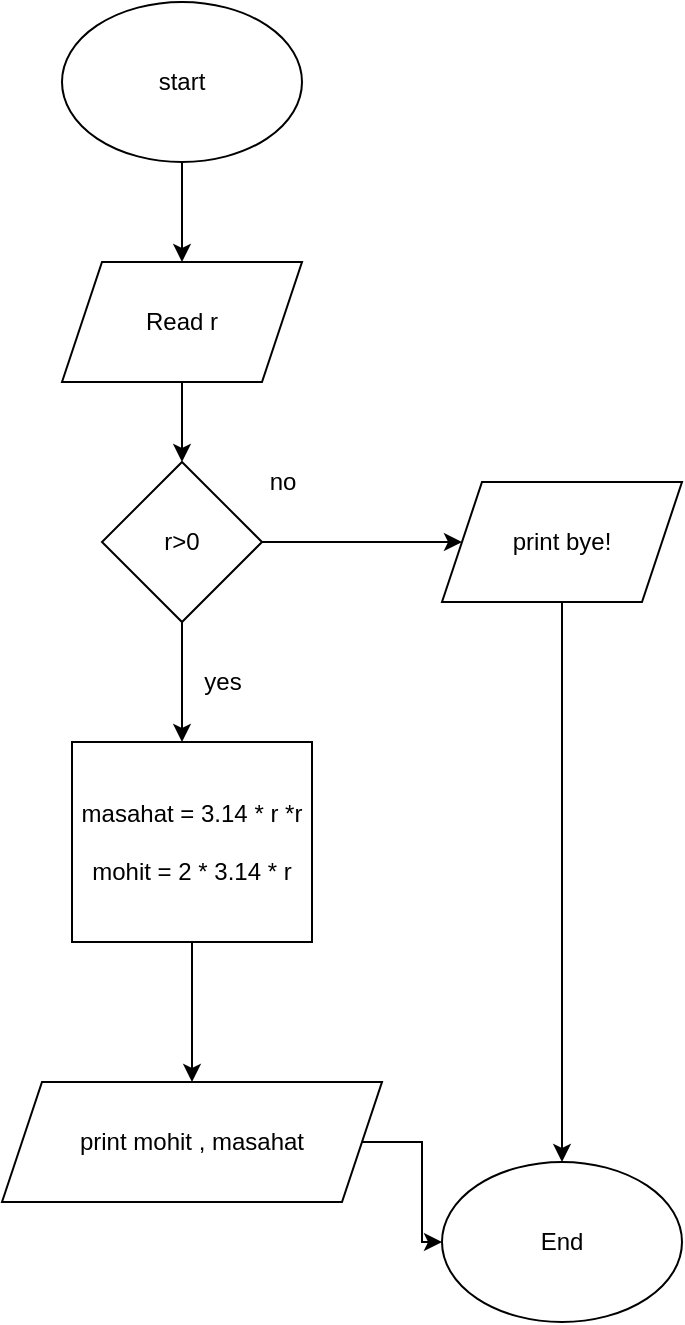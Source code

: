 <mxfile version="16.5.6" type="device"><diagram id="9EHX9mwG0xNmsWlQAP1Z" name="Page-1"><mxGraphModel dx="1108" dy="488" grid="1" gridSize="10" guides="1" tooltips="1" connect="1" arrows="1" fold="1" page="1" pageScale="1" pageWidth="827" pageHeight="1169" math="0" shadow="0"><root><mxCell id="0"/><mxCell id="1" parent="0"/><mxCell id="ZaC7ZozmUXc98E73ZtDJ-2" style="edgeStyle=orthogonalEdgeStyle;rounded=0;orthogonalLoop=1;jettySize=auto;html=1;" edge="1" parent="1" source="ZaC7ZozmUXc98E73ZtDJ-1" target="ZaC7ZozmUXc98E73ZtDJ-3"><mxGeometry relative="1" as="geometry"><mxPoint x="380" y="160" as="targetPoint"/></mxGeometry></mxCell><mxCell id="ZaC7ZozmUXc98E73ZtDJ-1" value="start" style="ellipse;whiteSpace=wrap;html=1;" vertex="1" parent="1"><mxGeometry x="320" y="20" width="120" height="80" as="geometry"/></mxCell><mxCell id="ZaC7ZozmUXc98E73ZtDJ-4" style="edgeStyle=orthogonalEdgeStyle;rounded=0;orthogonalLoop=1;jettySize=auto;html=1;" edge="1" parent="1" source="ZaC7ZozmUXc98E73ZtDJ-3" target="ZaC7ZozmUXc98E73ZtDJ-5"><mxGeometry relative="1" as="geometry"><mxPoint x="380" y="270" as="targetPoint"/></mxGeometry></mxCell><mxCell id="ZaC7ZozmUXc98E73ZtDJ-3" value="Read r" style="shape=parallelogram;perimeter=parallelogramPerimeter;whiteSpace=wrap;html=1;fixedSize=1;" vertex="1" parent="1"><mxGeometry x="320" y="150" width="120" height="60" as="geometry"/></mxCell><mxCell id="ZaC7ZozmUXc98E73ZtDJ-6" style="edgeStyle=orthogonalEdgeStyle;rounded=0;orthogonalLoop=1;jettySize=auto;html=1;" edge="1" parent="1" source="ZaC7ZozmUXc98E73ZtDJ-5"><mxGeometry relative="1" as="geometry"><mxPoint x="380" y="390" as="targetPoint"/></mxGeometry></mxCell><mxCell id="ZaC7ZozmUXc98E73ZtDJ-8" style="edgeStyle=orthogonalEdgeStyle;rounded=0;orthogonalLoop=1;jettySize=auto;html=1;" edge="1" parent="1" source="ZaC7ZozmUXc98E73ZtDJ-5"><mxGeometry relative="1" as="geometry"><mxPoint x="520" y="290" as="targetPoint"/></mxGeometry></mxCell><mxCell id="ZaC7ZozmUXc98E73ZtDJ-5" value="r&amp;gt;0" style="rhombus;whiteSpace=wrap;html=1;" vertex="1" parent="1"><mxGeometry x="340" y="250" width="80" height="80" as="geometry"/></mxCell><mxCell id="ZaC7ZozmUXc98E73ZtDJ-7" value="yes" style="text;html=1;align=center;verticalAlign=middle;resizable=0;points=[];autosize=1;strokeColor=none;fillColor=none;" vertex="1" parent="1"><mxGeometry x="385" y="350" width="30" height="20" as="geometry"/></mxCell><mxCell id="ZaC7ZozmUXc98E73ZtDJ-9" value="no" style="text;html=1;align=center;verticalAlign=middle;resizable=0;points=[];autosize=1;strokeColor=none;fillColor=none;" vertex="1" parent="1"><mxGeometry x="415" y="250" width="30" height="20" as="geometry"/></mxCell><mxCell id="ZaC7ZozmUXc98E73ZtDJ-11" style="edgeStyle=orthogonalEdgeStyle;rounded=0;orthogonalLoop=1;jettySize=auto;html=1;" edge="1" parent="1" source="ZaC7ZozmUXc98E73ZtDJ-10" target="ZaC7ZozmUXc98E73ZtDJ-12"><mxGeometry relative="1" as="geometry"><mxPoint x="570" y="470" as="targetPoint"/></mxGeometry></mxCell><mxCell id="ZaC7ZozmUXc98E73ZtDJ-10" value="print bye!" style="shape=parallelogram;perimeter=parallelogramPerimeter;whiteSpace=wrap;html=1;fixedSize=1;" vertex="1" parent="1"><mxGeometry x="510" y="260" width="120" height="60" as="geometry"/></mxCell><mxCell id="ZaC7ZozmUXc98E73ZtDJ-12" value="End" style="ellipse;whiteSpace=wrap;html=1;" vertex="1" parent="1"><mxGeometry x="510" y="600" width="120" height="80" as="geometry"/></mxCell><mxCell id="ZaC7ZozmUXc98E73ZtDJ-14" style="edgeStyle=orthogonalEdgeStyle;rounded=0;orthogonalLoop=1;jettySize=auto;html=1;" edge="1" parent="1" source="ZaC7ZozmUXc98E73ZtDJ-13" target="ZaC7ZozmUXc98E73ZtDJ-15"><mxGeometry relative="1" as="geometry"><mxPoint x="385" y="600" as="targetPoint"/></mxGeometry></mxCell><mxCell id="ZaC7ZozmUXc98E73ZtDJ-13" value="masahat = 3.14 * r *r&lt;br&gt;&lt;br&gt;mohit = 2 * 3.14 * r" style="rounded=0;whiteSpace=wrap;html=1;" vertex="1" parent="1"><mxGeometry x="325" y="390" width="120" height="100" as="geometry"/></mxCell><mxCell id="ZaC7ZozmUXc98E73ZtDJ-16" style="edgeStyle=orthogonalEdgeStyle;rounded=0;orthogonalLoop=1;jettySize=auto;html=1;entryX=0;entryY=0.5;entryDx=0;entryDy=0;" edge="1" parent="1" source="ZaC7ZozmUXc98E73ZtDJ-15" target="ZaC7ZozmUXc98E73ZtDJ-12"><mxGeometry relative="1" as="geometry"/></mxCell><mxCell id="ZaC7ZozmUXc98E73ZtDJ-15" value="print mohit , masahat" style="shape=parallelogram;perimeter=parallelogramPerimeter;whiteSpace=wrap;html=1;fixedSize=1;" vertex="1" parent="1"><mxGeometry x="290" y="560" width="190" height="60" as="geometry"/></mxCell></root></mxGraphModel></diagram></mxfile>